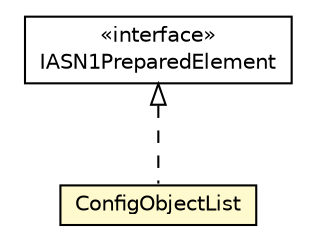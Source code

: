 #!/usr/local/bin/dot
#
# Class diagram 
# Generated by UMLGraph version R5_6-24-gf6e263 (http://www.umlgraph.org/)
#

digraph G {
	edge [fontname="Helvetica",fontsize=10,labelfontname="Helvetica",labelfontsize=10];
	node [fontname="Helvetica",fontsize=10,shape=plaintext];
	nodesep=0.25;
	ranksep=0.5;
	// org.universAAL.lddi.lib.ieeex73std.org.bn.coders.IASN1PreparedElement
	c2761167 [label=<<table title="org.universAAL.lddi.lib.ieeex73std.org.bn.coders.IASN1PreparedElement" border="0" cellborder="1" cellspacing="0" cellpadding="2" port="p" href="../../org/bn/coders/IASN1PreparedElement.html">
		<tr><td><table border="0" cellspacing="0" cellpadding="1">
<tr><td align="center" balign="center"> &#171;interface&#187; </td></tr>
<tr><td align="center" balign="center"> IASN1PreparedElement </td></tr>
		</table></td></tr>
		</table>>, URL="../../org/bn/coders/IASN1PreparedElement.html", fontname="Helvetica", fontcolor="black", fontsize=10.0];
	// org.universAAL.lddi.lib.ieeex73std.x73.p20601.ConfigObjectList
	c2761329 [label=<<table title="org.universAAL.lddi.lib.ieeex73std.x73.p20601.ConfigObjectList" border="0" cellborder="1" cellspacing="0" cellpadding="2" port="p" bgcolor="lemonChiffon" href="./ConfigObjectList.html">
		<tr><td><table border="0" cellspacing="0" cellpadding="1">
<tr><td align="center" balign="center"> ConfigObjectList </td></tr>
		</table></td></tr>
		</table>>, URL="./ConfigObjectList.html", fontname="Helvetica", fontcolor="black", fontsize=10.0];
	//org.universAAL.lddi.lib.ieeex73std.x73.p20601.ConfigObjectList implements org.universAAL.lddi.lib.ieeex73std.org.bn.coders.IASN1PreparedElement
	c2761167:p -> c2761329:p [dir=back,arrowtail=empty,style=dashed];
}

